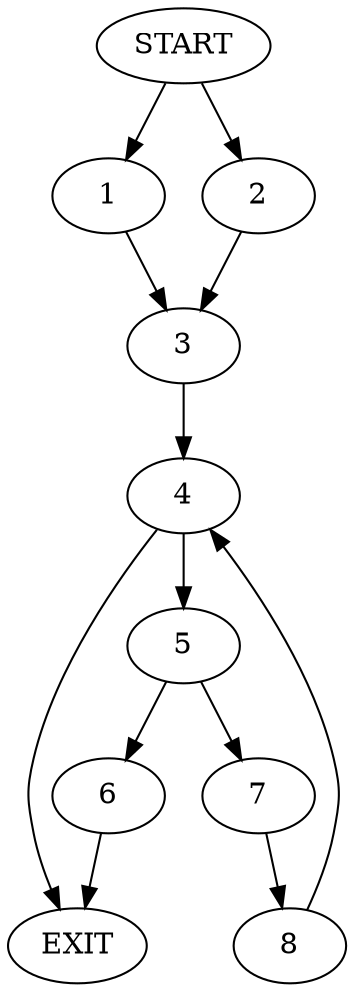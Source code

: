 digraph { 
0 [label="START"];
1;
2;
3;
4;
5;
6;
7;
8;
9[label="EXIT"];
0 -> 1;
0 -> 2;
1 -> 3;
2 -> 3;
3 -> 4;
4 -> 5;
4 -> 9;
5 -> 7;
5 -> 6;
6 -> 9;
7 -> 8;
8 -> 4;
}